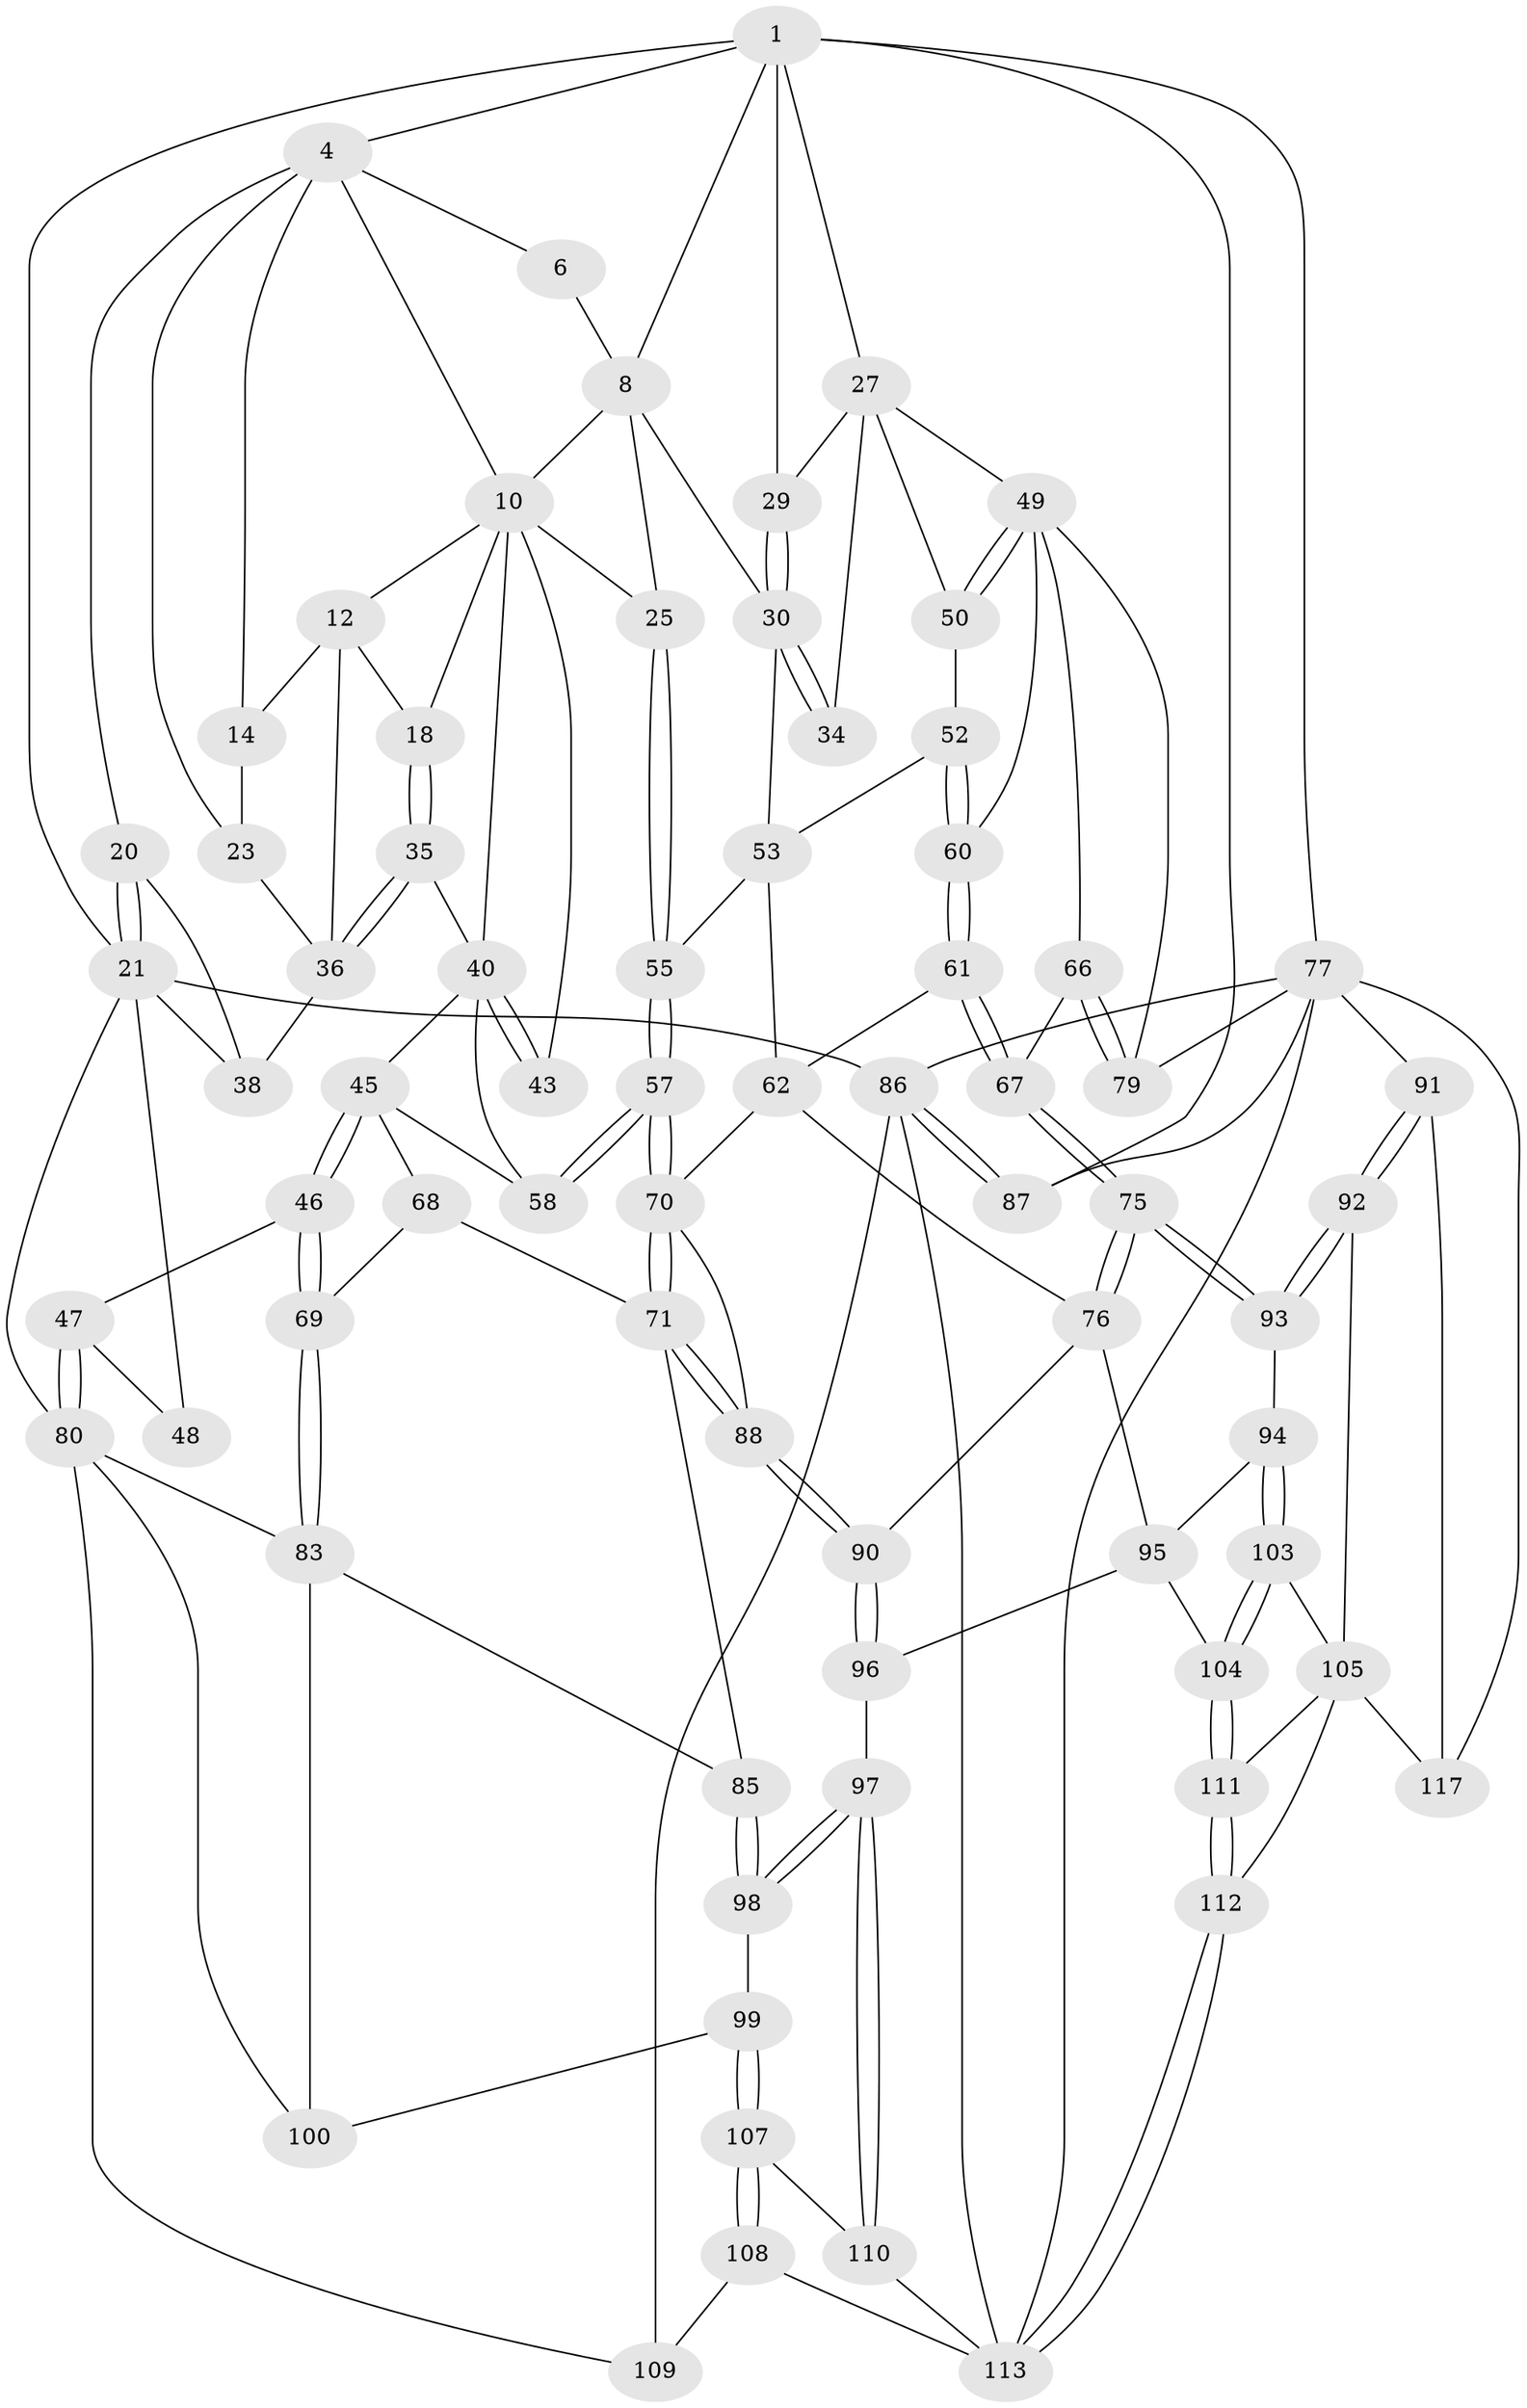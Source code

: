 // original degree distribution, {3: 0.01639344262295082, 6: 0.22131147540983606, 5: 0.5245901639344263, 4: 0.23770491803278687}
// Generated by graph-tools (version 1.1) at 2025/21/03/04/25 18:21:25]
// undirected, 73 vertices, 169 edges
graph export_dot {
graph [start="1"]
  node [color=gray90,style=filled];
  1 [pos="+0.8117387193573851+0",super="+2+7"];
  4 [pos="+0.006053301396635801+0",super="+5+15"];
  6 [pos="+0.602871456770171+0"];
  8 [pos="+0.696011035479865+0.08773726816272027",super="+24+9"];
  10 [pos="+0.5663633908484519+0.07504663337445237",super="+16+11"];
  12 [pos="+0.3903189085761224+0",super="+13"];
  14 [pos="+0.20164032108118934+0.05212449607265164"];
  18 [pos="+0.4471161593193312+0.10799631261843778"];
  20 [pos="+0.09693584844509154+0.1567242490204079"];
  21 [pos="+0.06396849322118997+0.22110810806206224",super="+44+22"];
  23 [pos="+0.19540214141384118+0.1496022908037403"];
  25 [pos="+0.6467839111333357+0.212680358009546"];
  27 [pos="+1+0",super="+39+28"];
  29 [pos="+0.8027556886899608+0.06164280628735263"];
  30 [pos="+0.8097313776848011+0.09245086676645785",super="+31"];
  34 [pos="+0.8486068824336863+0.18940948994737078"];
  35 [pos="+0.33412926862877923+0.1902447488879317"];
  36 [pos="+0.31538466763883904+0.17039976735552537",super="+37"];
  38 [pos="+0.20618305497205155+0.18975286861697196"];
  40 [pos="+0.4780553510275674+0.21759522115478092",super="+41"];
  43 [pos="+0.5168989161915178+0.2891422381466707"];
  45 [pos="+0.31416732239931194+0.32853657310022344",super="+59"];
  46 [pos="+0.21796321886669603+0.4108391552079608"];
  47 [pos="+0.2127422561863029+0.41091745642983224"];
  48 [pos="+0.15367138843702577+0.30283785298535004"];
  49 [pos="+1+0.20769239309233853",super="+63"];
  50 [pos="+0.9597313360602127+0.28373999116392495"];
  52 [pos="+0.9173323771165309+0.31700324823795656"];
  53 [pos="+0.8094667035677456+0.28779155007096074",super="+54"];
  55 [pos="+0.6422901206395977+0.3116659249037944"];
  57 [pos="+0.5564701830721631+0.3641915722721353"];
  58 [pos="+0.5224550286780114+0.3525962827847833"];
  60 [pos="+0.9244694807888604+0.3640795548983915"];
  61 [pos="+0.8485327853814799+0.4139944024876754"];
  62 [pos="+0.7630183841560361+0.3710994533278089",super="+73"];
  66 [pos="+0.927905014822592+0.5192805267984836"];
  67 [pos="+0.910550515381762+0.5265357411531173"];
  68 [pos="+0.44863999548363065+0.45984955102645775"];
  69 [pos="+0.27239618178843994+0.4625648070352645"];
  70 [pos="+0.590316906244983+0.4467106227414311",super="+74"];
  71 [pos="+0.4971136742586364+0.5677715832139397",super="+72"];
  75 [pos="+0.8851537772693993+0.5524035887133607"];
  76 [pos="+0.7214065736268404+0.5189031917123187",super="+89"];
  77 [pos="+1+1",super="+78+119"];
  79 [pos="+1+0.5171777440393572"];
  80 [pos="+0.05672098948051019+0.5248868549084132",super="+81"];
  83 [pos="+0.3446582242260716+0.5826478309365692",super="+84"];
  85 [pos="+0.36073448830744415+0.5872128052009725"];
  86 [pos="+0+1",super="+116"];
  87 [pos="+0+1"];
  88 [pos="+0.5165655144709249+0.5937184853613201"];
  90 [pos="+0.5566920716513205+0.6809760933943405"];
  91 [pos="+1+0.8009478414105885"];
  92 [pos="+1+0.7502323275468767"];
  93 [pos="+0.886294377060248+0.6475397258014365"];
  94 [pos="+0.8000819905954674+0.7180912671530326"];
  95 [pos="+0.7463536372993571+0.6813267369188389",super="+101"];
  96 [pos="+0.5579405018513457+0.7168246863741776"];
  97 [pos="+0.4573570591915172+0.7468411701176358"];
  98 [pos="+0.40571071567072975+0.6994978928483073"];
  99 [pos="+0.2668026759714888+0.7321966786938504"];
  100 [pos="+0.2638710303265389+0.728933534160117"];
  103 [pos="+0.7999475932955278+0.7304659522755023"];
  104 [pos="+0.6094765053447615+0.824075396109511"];
  105 [pos="+0.8207960524315769+0.79317264826585",super="+115+106"];
  107 [pos="+0.31045161774382357+0.8143076898670921"];
  108 [pos="+0.21356355031309598+0.903043249890914"];
  109 [pos="+0.11537513554989151+0.8556051534565469"];
  110 [pos="+0.3826004805709889+0.8389667676465581"];
  111 [pos="+0.6152010520572083+0.8615456846666253"];
  112 [pos="+0.6213902061216248+0.9203753122846838"];
  113 [pos="+0.5551126925694158+1",super="+114"];
  117 [pos="+0.8544070287137+0.886670625619326"];
  1 -- 4;
  1 -- 87;
  1 -- 27;
  1 -- 77;
  1 -- 8;
  1 -- 29;
  1 -- 21;
  4 -- 6;
  4 -- 20;
  4 -- 14;
  4 -- 23;
  4 -- 10;
  6 -- 8;
  8 -- 25;
  8 -- 30;
  8 -- 10;
  10 -- 18;
  10 -- 40;
  10 -- 25;
  10 -- 43;
  10 -- 12;
  12 -- 18;
  12 -- 36;
  12 -- 14;
  14 -- 23;
  18 -- 35;
  18 -- 35;
  20 -- 21;
  20 -- 21;
  20 -- 38;
  21 -- 48 [weight=2];
  21 -- 38;
  21 -- 86;
  21 -- 80;
  23 -- 36;
  25 -- 55;
  25 -- 55;
  27 -- 49;
  27 -- 34;
  27 -- 50;
  27 -- 29;
  29 -- 30;
  29 -- 30;
  30 -- 34 [weight=2];
  30 -- 34;
  30 -- 53;
  35 -- 36;
  35 -- 36;
  35 -- 40;
  36 -- 38;
  40 -- 43 [weight=2];
  40 -- 43;
  40 -- 58;
  40 -- 45;
  45 -- 46;
  45 -- 46;
  45 -- 58;
  45 -- 68;
  46 -- 47;
  46 -- 69;
  46 -- 69;
  47 -- 48;
  47 -- 80;
  47 -- 80;
  49 -- 50;
  49 -- 50;
  49 -- 66;
  49 -- 60;
  49 -- 79;
  50 -- 52;
  52 -- 53;
  52 -- 60;
  52 -- 60;
  53 -- 62;
  53 -- 55;
  55 -- 57;
  55 -- 57;
  57 -- 58;
  57 -- 58;
  57 -- 70;
  57 -- 70;
  60 -- 61;
  60 -- 61;
  61 -- 62;
  61 -- 67;
  61 -- 67;
  62 -- 70;
  62 -- 76;
  66 -- 67;
  66 -- 79;
  66 -- 79;
  67 -- 75;
  67 -- 75;
  68 -- 69;
  68 -- 71;
  69 -- 83;
  69 -- 83;
  70 -- 71;
  70 -- 71;
  70 -- 88;
  71 -- 88;
  71 -- 88;
  71 -- 85;
  75 -- 76;
  75 -- 76;
  75 -- 93;
  75 -- 93;
  76 -- 90;
  76 -- 95;
  77 -- 87;
  77 -- 91;
  77 -- 79;
  77 -- 113;
  77 -- 117;
  77 -- 86;
  80 -- 83;
  80 -- 109;
  80 -- 100;
  83 -- 85;
  83 -- 100;
  85 -- 98;
  85 -- 98;
  86 -- 87 [weight=2];
  86 -- 87;
  86 -- 109;
  86 -- 113;
  88 -- 90;
  88 -- 90;
  90 -- 96;
  90 -- 96;
  91 -- 92;
  91 -- 92;
  91 -- 117;
  92 -- 93;
  92 -- 93;
  92 -- 105;
  93 -- 94;
  94 -- 95;
  94 -- 103;
  94 -- 103;
  95 -- 96;
  95 -- 104;
  96 -- 97;
  97 -- 98;
  97 -- 98;
  97 -- 110;
  97 -- 110;
  98 -- 99;
  99 -- 100;
  99 -- 107;
  99 -- 107;
  103 -- 104;
  103 -- 104;
  103 -- 105;
  104 -- 111;
  104 -- 111;
  105 -- 112;
  105 -- 117;
  105 -- 111;
  107 -- 108;
  107 -- 108;
  107 -- 110;
  108 -- 109;
  108 -- 113;
  110 -- 113;
  111 -- 112;
  111 -- 112;
  112 -- 113;
  112 -- 113;
}
